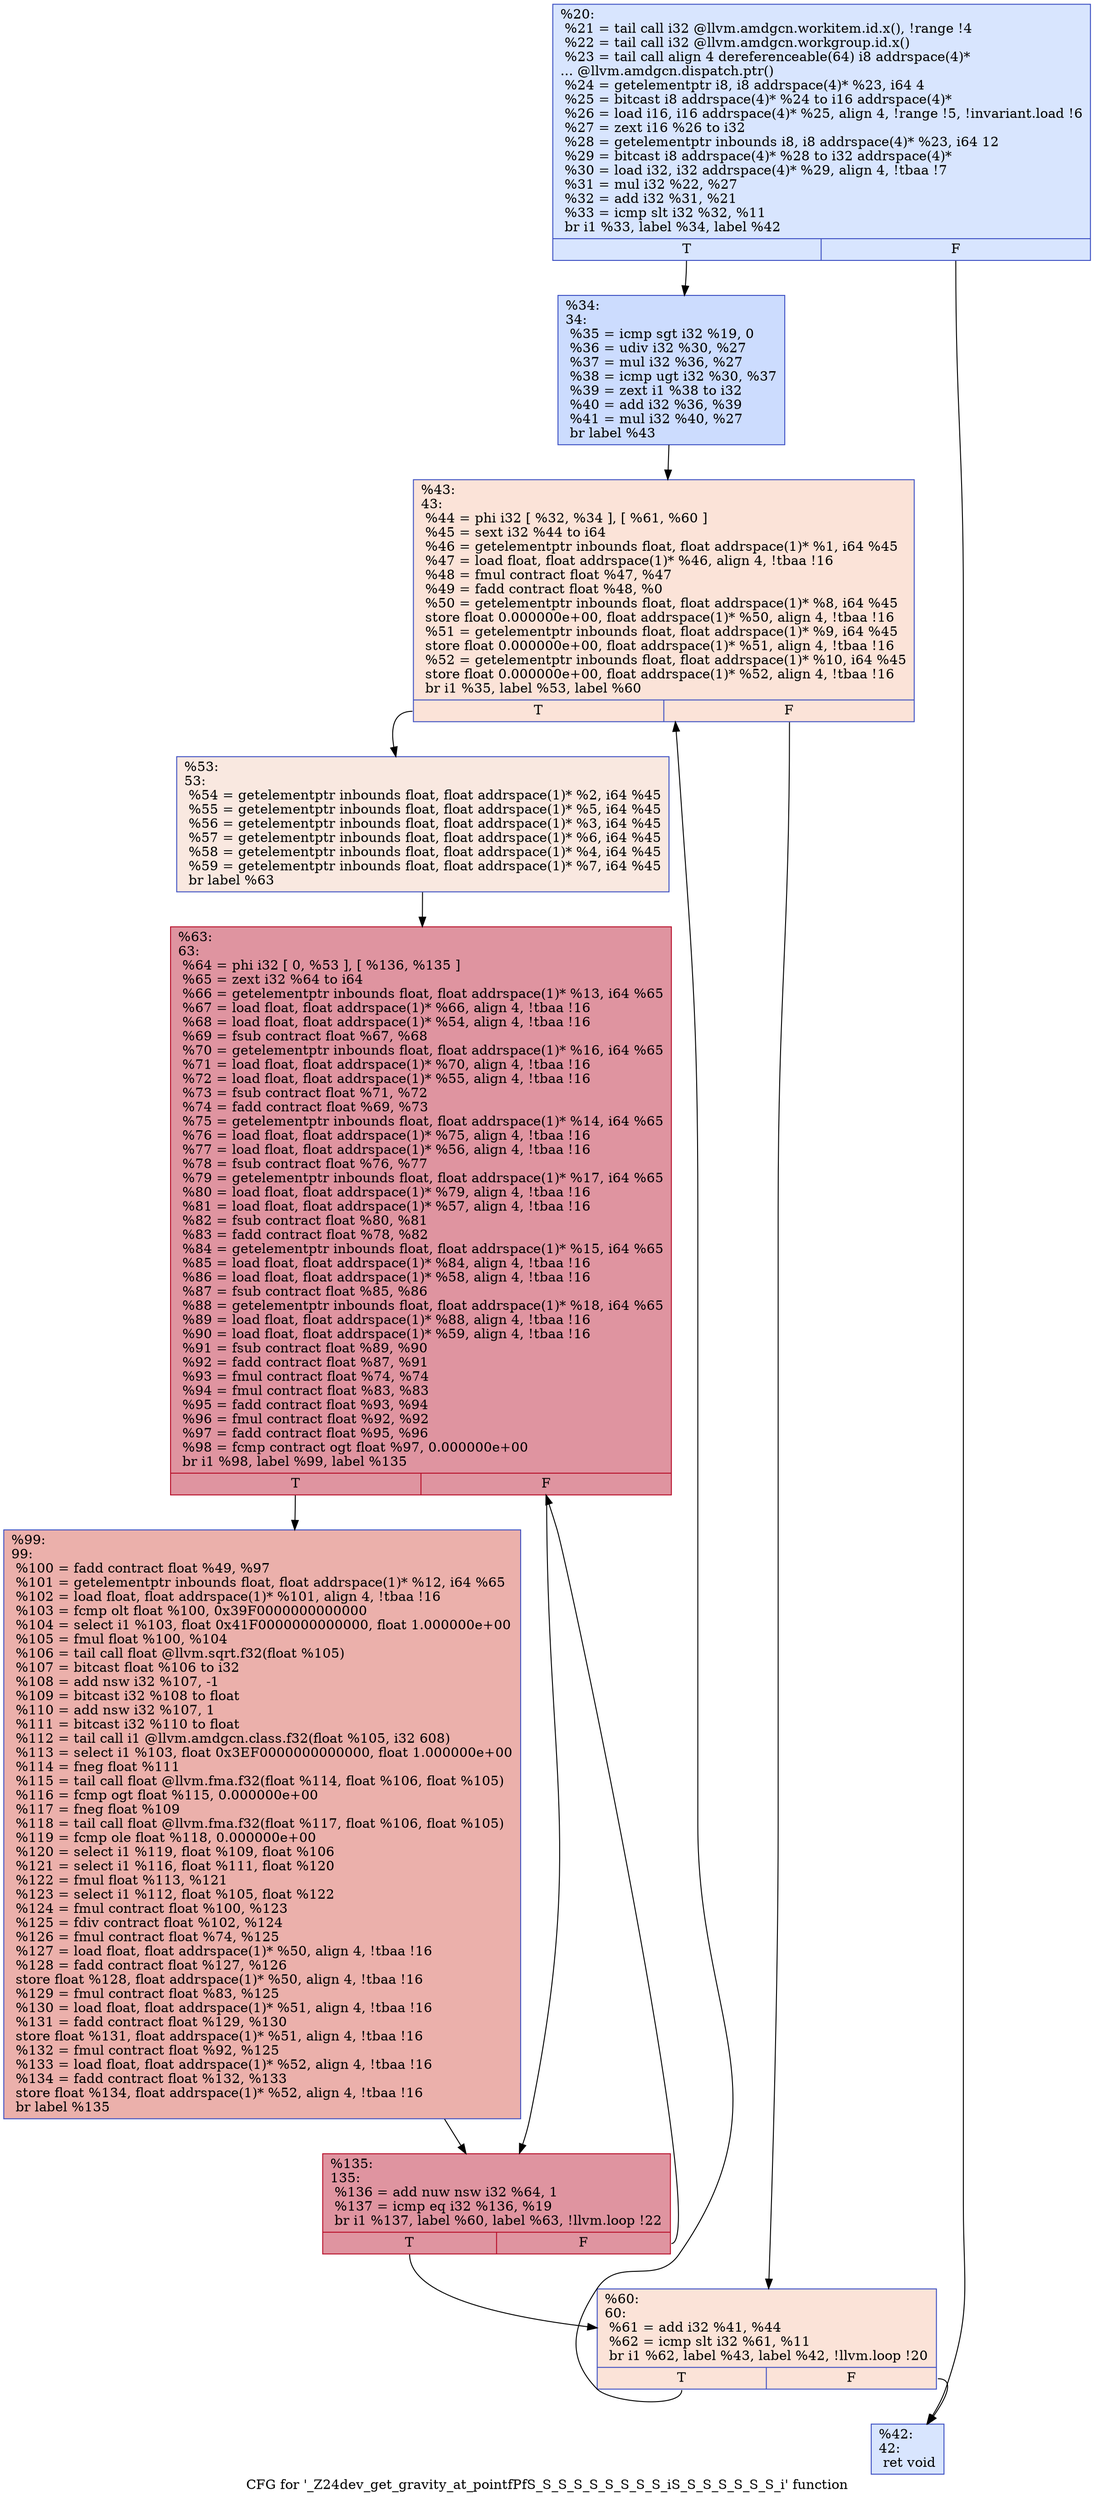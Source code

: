 digraph "CFG for '_Z24dev_get_gravity_at_pointfPfS_S_S_S_S_S_S_S_S_iS_S_S_S_S_S_S_i' function" {
	label="CFG for '_Z24dev_get_gravity_at_pointfPfS_S_S_S_S_S_S_S_S_iS_S_S_S_S_S_S_i' function";

	Node0x47e2120 [shape=record,color="#3d50c3ff", style=filled, fillcolor="#a7c5fe70",label="{%20:\l  %21 = tail call i32 @llvm.amdgcn.workitem.id.x(), !range !4\l  %22 = tail call i32 @llvm.amdgcn.workgroup.id.x()\l  %23 = tail call align 4 dereferenceable(64) i8 addrspace(4)*\l... @llvm.amdgcn.dispatch.ptr()\l  %24 = getelementptr i8, i8 addrspace(4)* %23, i64 4\l  %25 = bitcast i8 addrspace(4)* %24 to i16 addrspace(4)*\l  %26 = load i16, i16 addrspace(4)* %25, align 4, !range !5, !invariant.load !6\l  %27 = zext i16 %26 to i32\l  %28 = getelementptr inbounds i8, i8 addrspace(4)* %23, i64 12\l  %29 = bitcast i8 addrspace(4)* %28 to i32 addrspace(4)*\l  %30 = load i32, i32 addrspace(4)* %29, align 4, !tbaa !7\l  %31 = mul i32 %22, %27\l  %32 = add i32 %31, %21\l  %33 = icmp slt i32 %32, %11\l  br i1 %33, label %34, label %42\l|{<s0>T|<s1>F}}"];
	Node0x47e2120:s0 -> Node0x47e2290;
	Node0x47e2120:s1 -> Node0x47e53f0;
	Node0x47e2290 [shape=record,color="#3d50c3ff", style=filled, fillcolor="#8caffe70",label="{%34:\l34:                                               \l  %35 = icmp sgt i32 %19, 0\l  %36 = udiv i32 %30, %27\l  %37 = mul i32 %36, %27\l  %38 = icmp ugt i32 %30, %37\l  %39 = zext i1 %38 to i32\l  %40 = add i32 %36, %39\l  %41 = mul i32 %40, %27\l  br label %43\l}"];
	Node0x47e2290 -> Node0x47e5900;
	Node0x47e53f0 [shape=record,color="#3d50c3ff", style=filled, fillcolor="#a7c5fe70",label="{%42:\l42:                                               \l  ret void\l}"];
	Node0x47e5900 [shape=record,color="#3d50c3ff", style=filled, fillcolor="#f6bfa670",label="{%43:\l43:                                               \l  %44 = phi i32 [ %32, %34 ], [ %61, %60 ]\l  %45 = sext i32 %44 to i64\l  %46 = getelementptr inbounds float, float addrspace(1)* %1, i64 %45\l  %47 = load float, float addrspace(1)* %46, align 4, !tbaa !16\l  %48 = fmul contract float %47, %47\l  %49 = fadd contract float %48, %0\l  %50 = getelementptr inbounds float, float addrspace(1)* %8, i64 %45\l  store float 0.000000e+00, float addrspace(1)* %50, align 4, !tbaa !16\l  %51 = getelementptr inbounds float, float addrspace(1)* %9, i64 %45\l  store float 0.000000e+00, float addrspace(1)* %51, align 4, !tbaa !16\l  %52 = getelementptr inbounds float, float addrspace(1)* %10, i64 %45\l  store float 0.000000e+00, float addrspace(1)* %52, align 4, !tbaa !16\l  br i1 %35, label %53, label %60\l|{<s0>T|<s1>F}}"];
	Node0x47e5900:s0 -> Node0x47e7310;
	Node0x47e5900:s1 -> Node0x47e5a10;
	Node0x47e7310 [shape=record,color="#3d50c3ff", style=filled, fillcolor="#f1ccb870",label="{%53:\l53:                                               \l  %54 = getelementptr inbounds float, float addrspace(1)* %2, i64 %45\l  %55 = getelementptr inbounds float, float addrspace(1)* %5, i64 %45\l  %56 = getelementptr inbounds float, float addrspace(1)* %3, i64 %45\l  %57 = getelementptr inbounds float, float addrspace(1)* %6, i64 %45\l  %58 = getelementptr inbounds float, float addrspace(1)* %4, i64 %45\l  %59 = getelementptr inbounds float, float addrspace(1)* %7, i64 %45\l  br label %63\l}"];
	Node0x47e7310 -> Node0x47e7810;
	Node0x47e5a10 [shape=record,color="#3d50c3ff", style=filled, fillcolor="#f6bfa670",label="{%60:\l60:                                               \l  %61 = add i32 %41, %44\l  %62 = icmp slt i32 %61, %11\l  br i1 %62, label %43, label %42, !llvm.loop !20\l|{<s0>T|<s1>F}}"];
	Node0x47e5a10:s0 -> Node0x47e5900;
	Node0x47e5a10:s1 -> Node0x47e53f0;
	Node0x47e7810 [shape=record,color="#b70d28ff", style=filled, fillcolor="#b70d2870",label="{%63:\l63:                                               \l  %64 = phi i32 [ 0, %53 ], [ %136, %135 ]\l  %65 = zext i32 %64 to i64\l  %66 = getelementptr inbounds float, float addrspace(1)* %13, i64 %65\l  %67 = load float, float addrspace(1)* %66, align 4, !tbaa !16\l  %68 = load float, float addrspace(1)* %54, align 4, !tbaa !16\l  %69 = fsub contract float %67, %68\l  %70 = getelementptr inbounds float, float addrspace(1)* %16, i64 %65\l  %71 = load float, float addrspace(1)* %70, align 4, !tbaa !16\l  %72 = load float, float addrspace(1)* %55, align 4, !tbaa !16\l  %73 = fsub contract float %71, %72\l  %74 = fadd contract float %69, %73\l  %75 = getelementptr inbounds float, float addrspace(1)* %14, i64 %65\l  %76 = load float, float addrspace(1)* %75, align 4, !tbaa !16\l  %77 = load float, float addrspace(1)* %56, align 4, !tbaa !16\l  %78 = fsub contract float %76, %77\l  %79 = getelementptr inbounds float, float addrspace(1)* %17, i64 %65\l  %80 = load float, float addrspace(1)* %79, align 4, !tbaa !16\l  %81 = load float, float addrspace(1)* %57, align 4, !tbaa !16\l  %82 = fsub contract float %80, %81\l  %83 = fadd contract float %78, %82\l  %84 = getelementptr inbounds float, float addrspace(1)* %15, i64 %65\l  %85 = load float, float addrspace(1)* %84, align 4, !tbaa !16\l  %86 = load float, float addrspace(1)* %58, align 4, !tbaa !16\l  %87 = fsub contract float %85, %86\l  %88 = getelementptr inbounds float, float addrspace(1)* %18, i64 %65\l  %89 = load float, float addrspace(1)* %88, align 4, !tbaa !16\l  %90 = load float, float addrspace(1)* %59, align 4, !tbaa !16\l  %91 = fsub contract float %89, %90\l  %92 = fadd contract float %87, %91\l  %93 = fmul contract float %74, %74\l  %94 = fmul contract float %83, %83\l  %95 = fadd contract float %93, %94\l  %96 = fmul contract float %92, %92\l  %97 = fadd contract float %95, %96\l  %98 = fcmp contract ogt float %97, 0.000000e+00\l  br i1 %98, label %99, label %135\l|{<s0>T|<s1>F}}"];
	Node0x47e7810:s0 -> Node0x47e90a0;
	Node0x47e7810:s1 -> Node0x47e7b60;
	Node0x47e90a0 [shape=record,color="#3d50c3ff", style=filled, fillcolor="#d24b4070",label="{%99:\l99:                                               \l  %100 = fadd contract float %49, %97\l  %101 = getelementptr inbounds float, float addrspace(1)* %12, i64 %65\l  %102 = load float, float addrspace(1)* %101, align 4, !tbaa !16\l  %103 = fcmp olt float %100, 0x39F0000000000000\l  %104 = select i1 %103, float 0x41F0000000000000, float 1.000000e+00\l  %105 = fmul float %100, %104\l  %106 = tail call float @llvm.sqrt.f32(float %105)\l  %107 = bitcast float %106 to i32\l  %108 = add nsw i32 %107, -1\l  %109 = bitcast i32 %108 to float\l  %110 = add nsw i32 %107, 1\l  %111 = bitcast i32 %110 to float\l  %112 = tail call i1 @llvm.amdgcn.class.f32(float %105, i32 608)\l  %113 = select i1 %103, float 0x3EF0000000000000, float 1.000000e+00\l  %114 = fneg float %111\l  %115 = tail call float @llvm.fma.f32(float %114, float %106, float %105)\l  %116 = fcmp ogt float %115, 0.000000e+00\l  %117 = fneg float %109\l  %118 = tail call float @llvm.fma.f32(float %117, float %106, float %105)\l  %119 = fcmp ole float %118, 0.000000e+00\l  %120 = select i1 %119, float %109, float %106\l  %121 = select i1 %116, float %111, float %120\l  %122 = fmul float %113, %121\l  %123 = select i1 %112, float %105, float %122\l  %124 = fmul contract float %100, %123\l  %125 = fdiv contract float %102, %124\l  %126 = fmul contract float %74, %125\l  %127 = load float, float addrspace(1)* %50, align 4, !tbaa !16\l  %128 = fadd contract float %127, %126\l  store float %128, float addrspace(1)* %50, align 4, !tbaa !16\l  %129 = fmul contract float %83, %125\l  %130 = load float, float addrspace(1)* %51, align 4, !tbaa !16\l  %131 = fadd contract float %129, %130\l  store float %131, float addrspace(1)* %51, align 4, !tbaa !16\l  %132 = fmul contract float %92, %125\l  %133 = load float, float addrspace(1)* %52, align 4, !tbaa !16\l  %134 = fadd contract float %132, %133\l  store float %134, float addrspace(1)* %52, align 4, !tbaa !16\l  br label %135\l}"];
	Node0x47e90a0 -> Node0x47e7b60;
	Node0x47e7b60 [shape=record,color="#b70d28ff", style=filled, fillcolor="#b70d2870",label="{%135:\l135:                                              \l  %136 = add nuw nsw i32 %64, 1\l  %137 = icmp eq i32 %136, %19\l  br i1 %137, label %60, label %63, !llvm.loop !22\l|{<s0>T|<s1>F}}"];
	Node0x47e7b60:s0 -> Node0x47e5a10;
	Node0x47e7b60:s1 -> Node0x47e7810;
}
